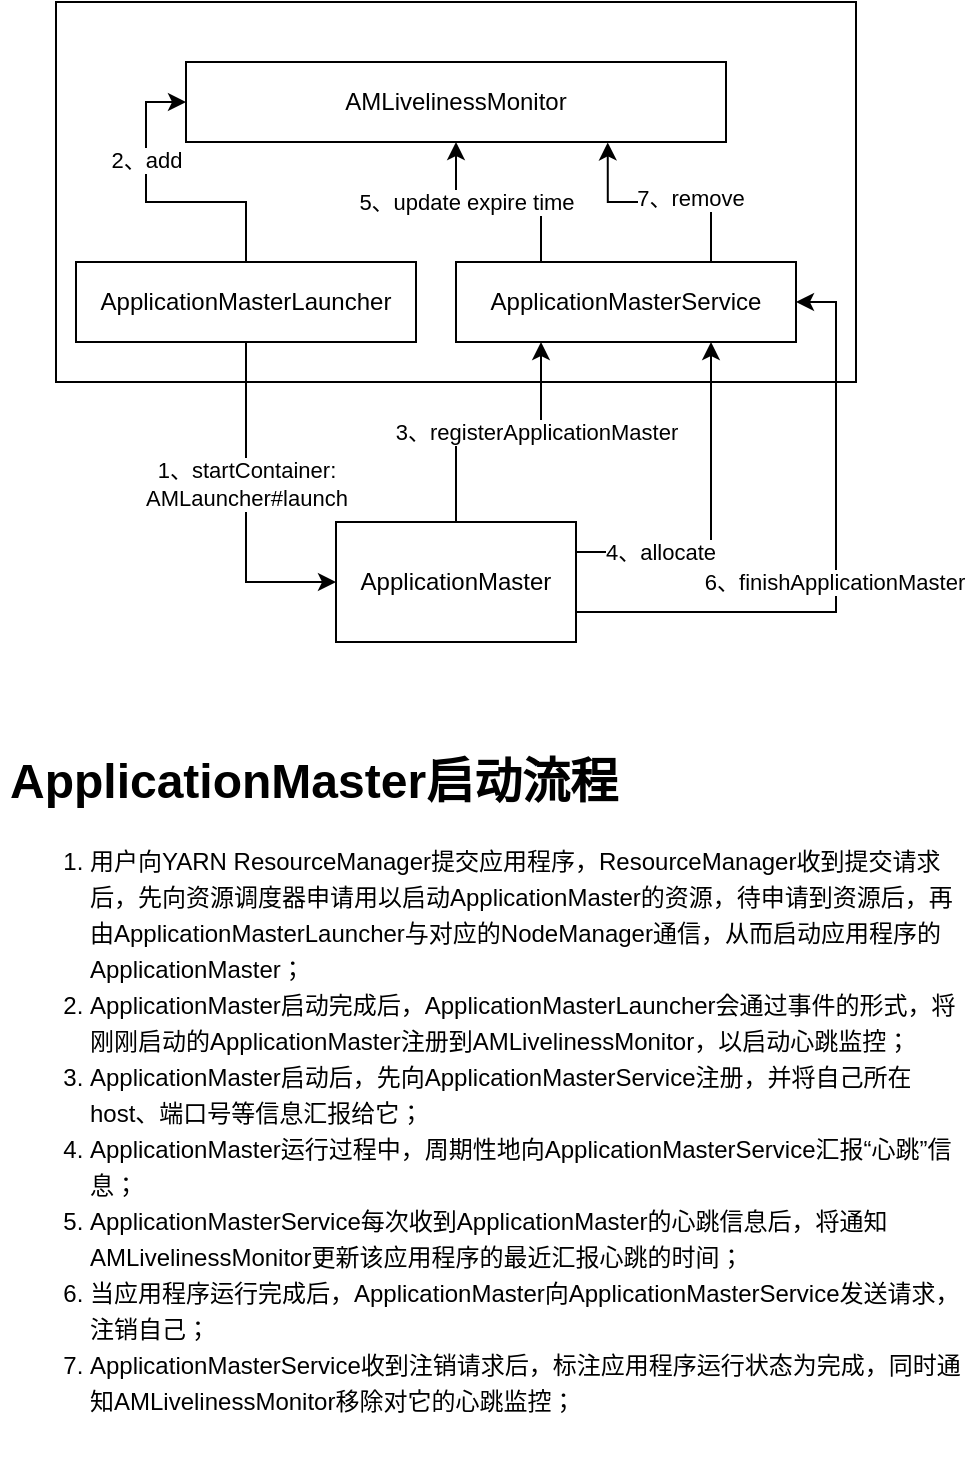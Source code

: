 <mxfile version="13.8.6" type="github">
  <diagram id="fdae64WWO7413-Mmr3JU" name="第 1 页">
    <mxGraphModel dx="1038" dy="548" grid="1" gridSize="10" guides="1" tooltips="1" connect="1" arrows="1" fold="1" page="1" pageScale="1" pageWidth="850" pageHeight="1100" math="0" shadow="0">
      <root>
        <mxCell id="0" />
        <mxCell id="1" parent="0" />
        <mxCell id="Py9lNmwTSeVSUUbc_rpV-1" value="ApplicationMaster" style="rounded=0;whiteSpace=wrap;html=1;" vertex="1" parent="1">
          <mxGeometry x="350" y="380" width="120" height="60" as="geometry" />
        </mxCell>
        <mxCell id="Py9lNmwTSeVSUUbc_rpV-2" value="" style="rounded=0;whiteSpace=wrap;html=1;" vertex="1" parent="1">
          <mxGeometry x="210" y="120" width="400" height="190" as="geometry" />
        </mxCell>
        <mxCell id="Py9lNmwTSeVSUUbc_rpV-3" value="AMLivelinessMonitor" style="rounded=0;whiteSpace=wrap;html=1;" vertex="1" parent="1">
          <mxGeometry x="275" y="150" width="270" height="40" as="geometry" />
        </mxCell>
        <mxCell id="Py9lNmwTSeVSUUbc_rpV-7" style="edgeStyle=orthogonalEdgeStyle;rounded=0;orthogonalLoop=1;jettySize=auto;html=1;exitX=0.5;exitY=1;exitDx=0;exitDy=0;entryX=0;entryY=0.5;entryDx=0;entryDy=0;" edge="1" parent="1" source="Py9lNmwTSeVSUUbc_rpV-5" target="Py9lNmwTSeVSUUbc_rpV-1">
          <mxGeometry relative="1" as="geometry" />
        </mxCell>
        <mxCell id="Py9lNmwTSeVSUUbc_rpV-8" value="1、startContainer:&lt;br&gt;AMLauncher#launch" style="edgeLabel;html=1;align=center;verticalAlign=middle;resizable=0;points=[];" vertex="1" connectable="0" parent="Py9lNmwTSeVSUUbc_rpV-7">
          <mxGeometry x="-0.038" relative="1" as="geometry">
            <mxPoint y="-9" as="offset" />
          </mxGeometry>
        </mxCell>
        <mxCell id="Py9lNmwTSeVSUUbc_rpV-12" style="edgeStyle=orthogonalEdgeStyle;rounded=0;orthogonalLoop=1;jettySize=auto;html=1;exitX=0.5;exitY=0;exitDx=0;exitDy=0;entryX=0;entryY=0.5;entryDx=0;entryDy=0;" edge="1" parent="1" source="Py9lNmwTSeVSUUbc_rpV-5" target="Py9lNmwTSeVSUUbc_rpV-3">
          <mxGeometry relative="1" as="geometry" />
        </mxCell>
        <mxCell id="Py9lNmwTSeVSUUbc_rpV-13" value="2、add" style="edgeLabel;html=1;align=center;verticalAlign=middle;resizable=0;points=[];" vertex="1" connectable="0" parent="Py9lNmwTSeVSUUbc_rpV-12">
          <mxGeometry x="0.148" relative="1" as="geometry">
            <mxPoint y="-15" as="offset" />
          </mxGeometry>
        </mxCell>
        <mxCell id="Py9lNmwTSeVSUUbc_rpV-5" value="ApplicationMasterLauncher" style="rounded=0;whiteSpace=wrap;html=1;" vertex="1" parent="1">
          <mxGeometry x="220" y="250" width="170" height="40" as="geometry" />
        </mxCell>
        <mxCell id="Py9lNmwTSeVSUUbc_rpV-18" style="edgeStyle=orthogonalEdgeStyle;rounded=0;orthogonalLoop=1;jettySize=auto;html=1;exitX=0.25;exitY=0;exitDx=0;exitDy=0;" edge="1" parent="1" source="Py9lNmwTSeVSUUbc_rpV-6" target="Py9lNmwTSeVSUUbc_rpV-3">
          <mxGeometry relative="1" as="geometry" />
        </mxCell>
        <mxCell id="Py9lNmwTSeVSUUbc_rpV-19" value="5、update expire time" style="edgeLabel;html=1;align=center;verticalAlign=middle;resizable=0;points=[];" vertex="1" connectable="0" parent="Py9lNmwTSeVSUUbc_rpV-18">
          <mxGeometry x="0.321" relative="1" as="geometry">
            <mxPoint as="offset" />
          </mxGeometry>
        </mxCell>
        <mxCell id="Py9lNmwTSeVSUUbc_rpV-24" style="edgeStyle=orthogonalEdgeStyle;rounded=0;orthogonalLoop=1;jettySize=auto;html=1;exitX=0.75;exitY=0;exitDx=0;exitDy=0;entryX=0.781;entryY=1.005;entryDx=0;entryDy=0;entryPerimeter=0;" edge="1" parent="1" source="Py9lNmwTSeVSUUbc_rpV-6" target="Py9lNmwTSeVSUUbc_rpV-3">
          <mxGeometry relative="1" as="geometry" />
        </mxCell>
        <mxCell id="Py9lNmwTSeVSUUbc_rpV-25" value="7、remove" style="edgeLabel;html=1;align=center;verticalAlign=middle;resizable=0;points=[];" vertex="1" connectable="0" parent="Py9lNmwTSeVSUUbc_rpV-24">
          <mxGeometry x="-0.461" y="11" relative="1" as="geometry">
            <mxPoint x="-11" y="-13" as="offset" />
          </mxGeometry>
        </mxCell>
        <mxCell id="Py9lNmwTSeVSUUbc_rpV-6" value="ApplicationMasterService" style="rounded=0;whiteSpace=wrap;html=1;" vertex="1" parent="1">
          <mxGeometry x="410" y="250" width="170" height="40" as="geometry" />
        </mxCell>
        <mxCell id="Py9lNmwTSeVSUUbc_rpV-14" style="edgeStyle=orthogonalEdgeStyle;rounded=0;orthogonalLoop=1;jettySize=auto;html=1;entryX=0.25;entryY=1;entryDx=0;entryDy=0;" edge="1" parent="1" source="Py9lNmwTSeVSUUbc_rpV-1" target="Py9lNmwTSeVSUUbc_rpV-6">
          <mxGeometry relative="1" as="geometry" />
        </mxCell>
        <mxCell id="Py9lNmwTSeVSUUbc_rpV-15" value="3、registerApplicationMaster" style="edgeLabel;html=1;align=center;verticalAlign=middle;resizable=0;points=[];" vertex="1" connectable="0" parent="Py9lNmwTSeVSUUbc_rpV-14">
          <mxGeometry x="0.28" relative="1" as="geometry">
            <mxPoint as="offset" />
          </mxGeometry>
        </mxCell>
        <mxCell id="Py9lNmwTSeVSUUbc_rpV-16" style="edgeStyle=orthogonalEdgeStyle;rounded=0;orthogonalLoop=1;jettySize=auto;html=1;exitX=1;exitY=0.25;exitDx=0;exitDy=0;entryX=0.75;entryY=1;entryDx=0;entryDy=0;" edge="1" parent="1" source="Py9lNmwTSeVSUUbc_rpV-1" target="Py9lNmwTSeVSUUbc_rpV-6">
          <mxGeometry relative="1" as="geometry" />
        </mxCell>
        <mxCell id="Py9lNmwTSeVSUUbc_rpV-17" value="4、allocate" style="edgeLabel;html=1;align=center;verticalAlign=middle;resizable=0;points=[];" vertex="1" connectable="0" parent="Py9lNmwTSeVSUUbc_rpV-16">
          <mxGeometry x="-0.217" y="28" relative="1" as="geometry">
            <mxPoint x="2" as="offset" />
          </mxGeometry>
        </mxCell>
        <mxCell id="Py9lNmwTSeVSUUbc_rpV-20" style="edgeStyle=orthogonalEdgeStyle;rounded=0;orthogonalLoop=1;jettySize=auto;html=1;exitX=1;exitY=0.75;exitDx=0;exitDy=0;entryX=1;entryY=0.5;entryDx=0;entryDy=0;" edge="1" parent="1" source="Py9lNmwTSeVSUUbc_rpV-1" target="Py9lNmwTSeVSUUbc_rpV-6">
          <mxGeometry relative="1" as="geometry" />
        </mxCell>
        <mxCell id="Py9lNmwTSeVSUUbc_rpV-23" value="6、finishApplicationMaster" style="edgeLabel;html=1;align=center;verticalAlign=middle;resizable=0;points=[];" vertex="1" connectable="0" parent="Py9lNmwTSeVSUUbc_rpV-20">
          <mxGeometry x="-0.155" y="29" relative="1" as="geometry">
            <mxPoint y="14" as="offset" />
          </mxGeometry>
        </mxCell>
        <mxCell id="Py9lNmwTSeVSUUbc_rpV-28" value="&lt;p style=&quot;line-height: 150%&quot;&gt;&lt;/p&gt;&lt;h1&gt;ApplicationMaster启动流程&lt;/h1&gt;&lt;p&gt;&lt;/p&gt;&lt;ol style=&quot;line-height: 150%&quot;&gt;&lt;li&gt;用户向YARN ResourceManager提交应用程序，ResourceManager收到提交请求后，先向资源调度器申请用以启动ApplicationMaster的资源，待申请到资源后，再由ApplicationMasterLauncher与对应的NodeManager通信，从而启动应用程序的ApplicationMaster；&lt;br&gt;&lt;/li&gt;&lt;li&gt;ApplicationMaster启动完成后，ApplicationMasterLauncher会通过事件的形式，将刚刚启动的ApplicationMaster注册到AMLivelinessMonitor，以启动心跳监控；&lt;br&gt;&lt;/li&gt;&lt;li&gt;ApplicationMaster启动后，先向ApplicationMasterService注册，并将自己所在host、端口号等信息汇报给它；&lt;br&gt;&lt;/li&gt;&lt;li&gt;ApplicationMaster运行过程中，周期性地向ApplicationMasterService汇报“心跳”信息；&lt;br&gt;&lt;/li&gt;&lt;li&gt;ApplicationMasterService每次收到ApplicationMaster的心跳信息后，将通知AMLivelinessMonitor更新该应用程序的最近汇报心跳的时间；&lt;br&gt;&lt;/li&gt;&lt;li&gt;当应用程序运行完成后，ApplicationMaster向ApplicationMasterService发送请求，注销自己；&lt;br&gt;&lt;/li&gt;&lt;li&gt;ApplicationMasterService收到注销请求后，标注应用程序运行状态为完成，同时通知AMLivelinessMonitor移除对它的心跳监控；&lt;br&gt;&lt;/li&gt;&lt;/ol&gt;&lt;p&gt;&lt;/p&gt;&lt;p&gt;&lt;/p&gt;" style="text;html=1;strokeColor=none;fillColor=none;spacing=5;spacingTop=-20;whiteSpace=wrap;overflow=hidden;rounded=0;" vertex="1" parent="1">
          <mxGeometry x="182" y="490" width="487" height="360" as="geometry" />
        </mxCell>
      </root>
    </mxGraphModel>
  </diagram>
</mxfile>
